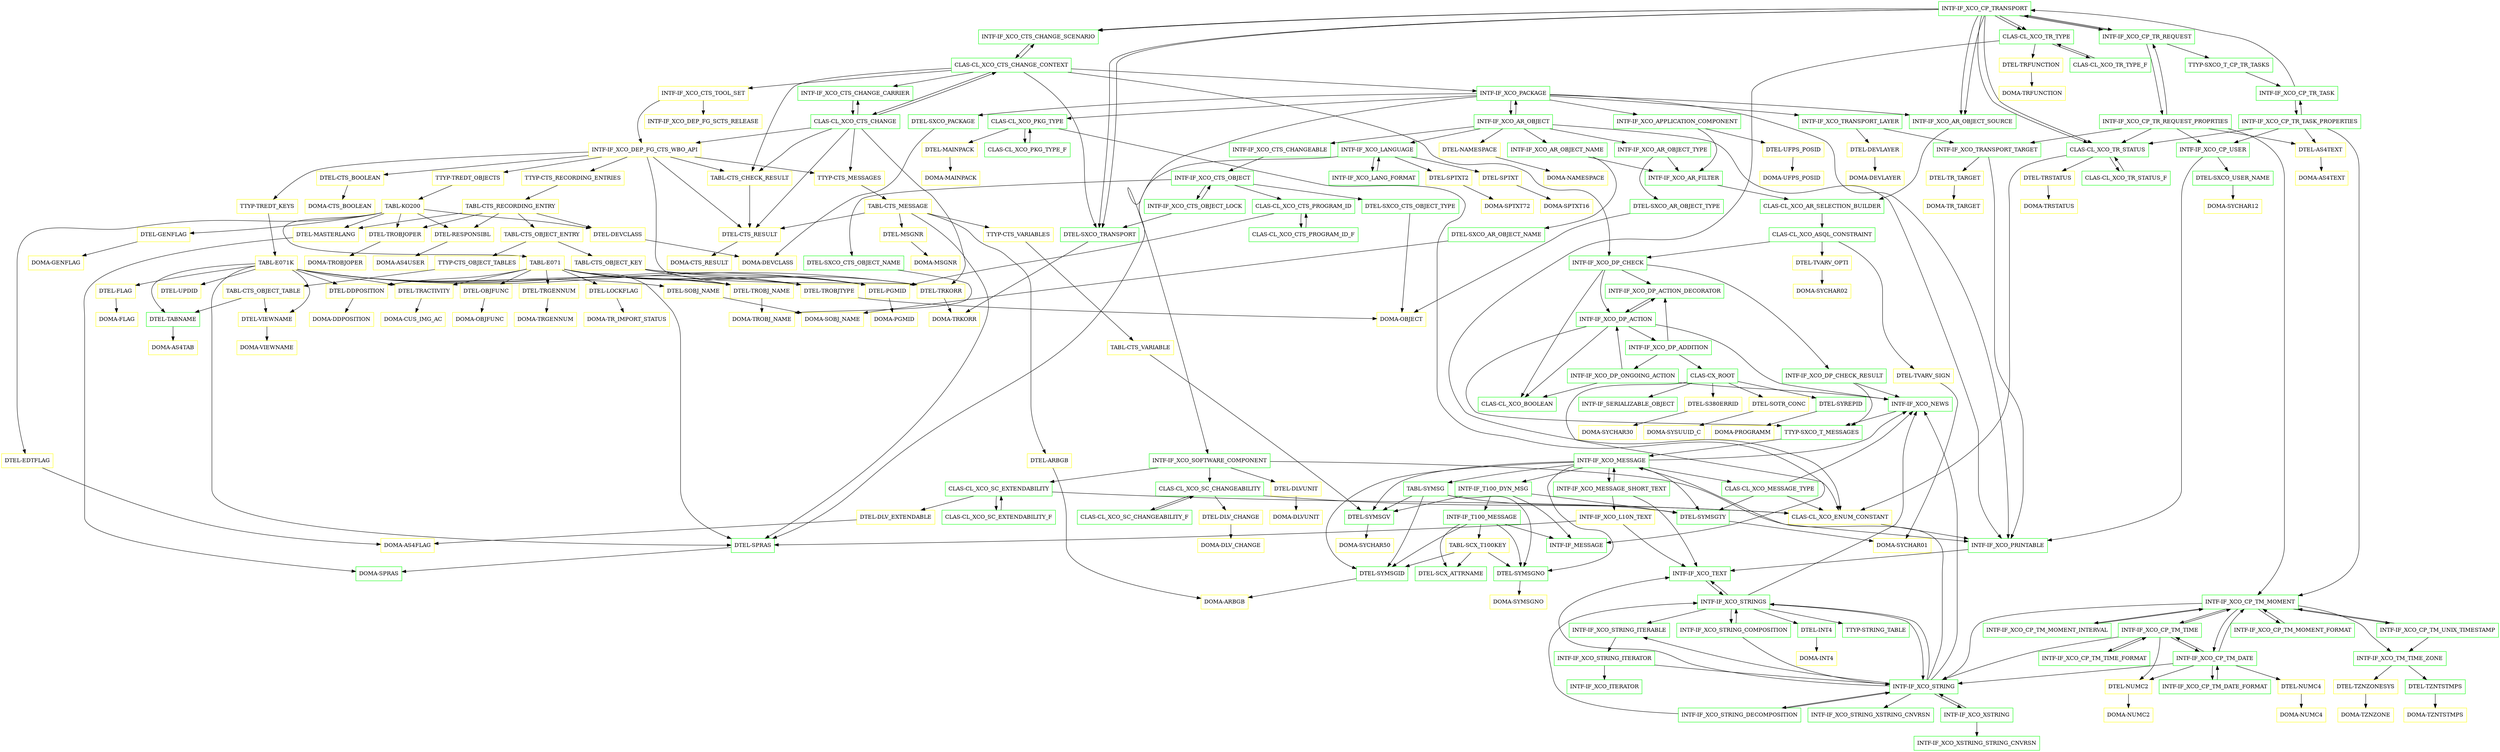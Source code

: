 digraph G {
  "INTF-IF_XCO_CP_TRANSPORT" [shape=box,color=green];
  "INTF-IF_XCO_CTS_CHANGE_SCENARIO" [shape=box,color=green,URL="./INTF_IF_XCO_CTS_CHANGE_SCENARIO.html"];
  "CLAS-CL_XCO_CTS_CHANGE_CONTEXT" [shape=box,color=green,URL="./CLAS_CL_XCO_CTS_CHANGE_CONTEXT.html"];
  "INTF-IF_XCO_CTS_CHANGE_CARRIER" [shape=box,color=green,URL="./INTF_IF_XCO_CTS_CHANGE_CARRIER.html"];
  "CLAS-CL_XCO_CTS_CHANGE" [shape=box,color=green,URL="./CLAS_CL_XCO_CTS_CHANGE.html"];
  "INTF-IF_XCO_DEP_FG_CTS_WBO_API" [shape=box,color=yellow,URL="./INTF_IF_XCO_DEP_FG_CTS_WBO_API.html"];
  "DTEL-CTS_RESULT" [shape=box,color=yellow,URL="./DTEL_CTS_RESULT.html"];
  "DOMA-CTS_RESULT" [shape=box,color=yellow,URL="./DOMA_CTS_RESULT.html"];
  "DTEL-TRKORR" [shape=box,color=yellow,URL="./DTEL_TRKORR.html"];
  "DOMA-TRKORR" [shape=box,color=yellow,URL="./DOMA_TRKORR.html"];
  "TTYP-TREDT_KEYS" [shape=box,color=yellow,URL="./TTYP_TREDT_KEYS.html"];
  "TABL-E071K" [shape=box,color=yellow,URL="./TABL_E071K.html"];
  "DTEL-TRACTIVITY" [shape=box,color=yellow,URL="./DTEL_TRACTIVITY.html"];
  "DOMA-CUS_IMG_AC" [shape=box,color=yellow,URL="./DOMA_CUS_IMG_AC.html"];
  "DTEL-SPRAS" [shape=box,color=green,URL="./DTEL_SPRAS.html"];
  "DOMA-SPRAS" [shape=box,color=green,URL="./DOMA_SPRAS.html"];
  "DTEL-FLAG" [shape=box,color=yellow,URL="./DTEL_FLAG.html"];
  "DOMA-FLAG" [shape=box,color=yellow,URL="./DOMA_FLAG.html"];
  "DTEL-TROBJ_NAME" [shape=box,color=yellow,URL="./DTEL_TROBJ_NAME.html"];
  "DOMA-TROBJ_NAME" [shape=box,color=yellow,URL="./DOMA_TROBJ_NAME.html"];
  "DTEL-UPDID" [shape=box,color=yellow,URL="./DTEL_UPDID.html"];
  "DTEL-VIEWNAME" [shape=box,color=yellow,URL="./DTEL_VIEWNAME.html"];
  "DOMA-VIEWNAME" [shape=box,color=yellow,URL="./DOMA_VIEWNAME.html"];
  "DTEL-SOBJ_NAME" [shape=box,color=yellow,URL="./DTEL_SOBJ_NAME.html"];
  "DOMA-SOBJ_NAME" [shape=box,color=yellow,URL="./DOMA_SOBJ_NAME.html"];
  "DTEL-DDPOSITION" [shape=box,color=yellow,URL="./DTEL_DDPOSITION.html"];
  "DOMA-DDPOSITION" [shape=box,color=yellow,URL="./DOMA_DDPOSITION.html"];
  "DTEL-TABNAME" [shape=box,color=green,URL="./DTEL_TABNAME.html"];
  "DOMA-AS4TAB" [shape=box,color=yellow,URL="./DOMA_AS4TAB.html"];
  "DTEL-TROBJTYPE" [shape=box,color=yellow,URL="./DTEL_TROBJTYPE.html"];
  "DOMA-OBJECT" [shape=box,color=yellow,URL="./DOMA_OBJECT.html"];
  "DTEL-PGMID" [shape=box,color=yellow,URL="./DTEL_PGMID.html"];
  "DOMA-PGMID" [shape=box,color=yellow,URL="./DOMA_PGMID.html"];
  "TTYP-TREDT_OBJECTS" [shape=box,color=yellow,URL="./TTYP_TREDT_OBJECTS.html"];
  "TABL-KO200" [shape=box,color=yellow,URL="./TABL_KO200.html"];
  "DTEL-EDTFLAG" [shape=box,color=yellow,URL="./DTEL_EDTFLAG.html"];
  "DOMA-AS4FLAG" [shape=box,color=yellow,URL="./DOMA_AS4FLAG.html"];
  "DTEL-TROBJOPER" [shape=box,color=yellow,URL="./DTEL_TROBJOPER.html"];
  "DOMA-TROBJOPER" [shape=box,color=yellow,URL="./DOMA_TROBJOPER.html"];
  "DTEL-MASTERLANG" [shape=box,color=yellow,URL="./DTEL_MASTERLANG.html"];
  "DTEL-GENFLAG" [shape=box,color=yellow,URL="./DTEL_GENFLAG.html"];
  "DOMA-GENFLAG" [shape=box,color=yellow,URL="./DOMA_GENFLAG.html"];
  "DTEL-DEVCLASS" [shape=box,color=yellow,URL="./DTEL_DEVCLASS.html"];
  "DOMA-DEVCLASS" [shape=box,color=yellow,URL="./DOMA_DEVCLASS.html"];
  "DTEL-RESPONSIBL" [shape=box,color=yellow,URL="./DTEL_RESPONSIBL.html"];
  "DOMA-AS4USER" [shape=box,color=yellow,URL="./DOMA_AS4USER.html"];
  "TABL-E071" [shape=box,color=yellow,URL="./TABL_E071.html"];
  "DTEL-TRGENNUM" [shape=box,color=yellow,URL="./DTEL_TRGENNUM.html"];
  "DOMA-TRGENNUM" [shape=box,color=yellow,URL="./DOMA_TRGENNUM.html"];
  "DTEL-LOCKFLAG" [shape=box,color=yellow,URL="./DTEL_LOCKFLAG.html"];
  "DOMA-TR_IMPORT_STATUS" [shape=box,color=yellow,URL="./DOMA_TR_IMPORT_STATUS.html"];
  "DTEL-OBJFUNC" [shape=box,color=yellow,URL="./DTEL_OBJFUNC.html"];
  "DOMA-OBJFUNC" [shape=box,color=yellow,URL="./DOMA_OBJFUNC.html"];
  "TTYP-CTS_MESSAGES" [shape=box,color=yellow,URL="./TTYP_CTS_MESSAGES.html"];
  "TABL-CTS_MESSAGE" [shape=box,color=yellow,URL="./TABL_CTS_MESSAGE.html"];
  "TTYP-CTS_VARIABLES" [shape=box,color=yellow,URL="./TTYP_CTS_VARIABLES.html"];
  "TABL-CTS_VARIABLE" [shape=box,color=yellow,URL="./TABL_CTS_VARIABLE.html"];
  "DTEL-SYMSGV" [shape=box,color=green,URL="./DTEL_SYMSGV.html"];
  "DOMA-SYCHAR50" [shape=box,color=yellow,URL="./DOMA_SYCHAR50.html"];
  "DTEL-MSGNR" [shape=box,color=yellow,URL="./DTEL_MSGNR.html"];
  "DOMA-MSGNR" [shape=box,color=yellow,URL="./DOMA_MSGNR.html"];
  "DTEL-ARBGB" [shape=box,color=yellow,URL="./DTEL_ARBGB.html"];
  "DOMA-ARBGB" [shape=box,color=yellow,URL="./DOMA_ARBGB.html"];
  "TABL-CTS_CHECK_RESULT" [shape=box,color=yellow,URL="./TABL_CTS_CHECK_RESULT.html"];
  "DTEL-CTS_BOOLEAN" [shape=box,color=yellow,URL="./DTEL_CTS_BOOLEAN.html"];
  "DOMA-CTS_BOOLEAN" [shape=box,color=yellow,URL="./DOMA_CTS_BOOLEAN.html"];
  "TTYP-CTS_RECORDING_ENTRIES" [shape=box,color=yellow,URL="./TTYP_CTS_RECORDING_ENTRIES.html"];
  "TABL-CTS_RECORDING_ENTRY" [shape=box,color=yellow,URL="./TABL_CTS_RECORDING_ENTRY.html"];
  "TABL-CTS_OBJECT_ENTRY" [shape=box,color=yellow,URL="./TABL_CTS_OBJECT_ENTRY.html"];
  "TTYP-CTS_OBJECT_TABLES" [shape=box,color=yellow,URL="./TTYP_CTS_OBJECT_TABLES.html"];
  "TABL-CTS_OBJECT_TABLE" [shape=box,color=yellow,URL="./TABL_CTS_OBJECT_TABLE.html"];
  "TABL-CTS_OBJECT_KEY" [shape=box,color=yellow,URL="./TABL_CTS_OBJECT_KEY.html"];
  "INTF-IF_XCO_DP_CHECK" [shape=box,color=green,URL="./INTF_IF_XCO_DP_CHECK.html"];
  "INTF-IF_XCO_DP_ACTION_DECORATOR" [shape=box,color=green,URL="./INTF_IF_XCO_DP_ACTION_DECORATOR.html"];
  "INTF-IF_XCO_DP_ACTION" [shape=box,color=green,URL="./INTF_IF_XCO_DP_ACTION.html"];
  "INTF-IF_XCO_NEWS" [shape=box,color=green,URL="./INTF_IF_XCO_NEWS.html"];
  "TTYP-SXCO_T_MESSAGES" [shape=box,color=green,URL="./TTYP_SXCO_T_MESSAGES.html"];
  "INTF-IF_XCO_MESSAGE" [shape=box,color=green,URL="./INTF_IF_XCO_MESSAGE.html"];
  "INTF-IF_T100_DYN_MSG" [shape=box,color=green,URL="./INTF_IF_T100_DYN_MSG.html"];
  "INTF-IF_T100_MESSAGE" [shape=box,color=green,URL="./INTF_IF_T100_MESSAGE.html"];
  "INTF-IF_MESSAGE" [shape=box,color=green,URL="./INTF_IF_MESSAGE.html"];
  "TABL-SCX_T100KEY" [shape=box,color=yellow,URL="./TABL_SCX_T100KEY.html"];
  "DTEL-SCX_ATTRNAME" [shape=box,color=green,URL="./DTEL_SCX_ATTRNAME.html"];
  "DTEL-SYMSGNO" [shape=box,color=green,URL="./DTEL_SYMSGNO.html"];
  "DOMA-SYMSGNO" [shape=box,color=yellow,URL="./DOMA_SYMSGNO.html"];
  "DTEL-SYMSGID" [shape=box,color=green,URL="./DTEL_SYMSGID.html"];
  "DTEL-SYMSGTY" [shape=box,color=green,URL="./DTEL_SYMSGTY.html"];
  "DOMA-SYCHAR01" [shape=box,color=yellow,URL="./DOMA_SYCHAR01.html"];
  "INTF-IF_XCO_MESSAGE_SHORT_TEXT" [shape=box,color=green,URL="./INTF_IF_XCO_MESSAGE_SHORT_TEXT.html"];
  "INTF-IF_XCO_L10N_TEXT" [shape=box,color=yellow,URL="./INTF_IF_XCO_L10N_TEXT.html"];
  "INTF-IF_XCO_TEXT" [shape=box,color=green,URL="./INTF_IF_XCO_TEXT.html"];
  "INTF-IF_XCO_STRINGS" [shape=box,color=green,URL="./INTF_IF_XCO_STRINGS.html"];
  "INTF-IF_XCO_STRING_ITERABLE" [shape=box,color=green,URL="./INTF_IF_XCO_STRING_ITERABLE.html"];
  "INTF-IF_XCO_STRING_ITERATOR" [shape=box,color=green,URL="./INTF_IF_XCO_STRING_ITERATOR.html"];
  "INTF-IF_XCO_ITERATOR" [shape=box,color=green,URL="./INTF_IF_XCO_ITERATOR.html"];
  "INTF-IF_XCO_STRING" [shape=box,color=green,URL="./INTF_IF_XCO_STRING.html"];
  "INTF-IF_XCO_XSTRING" [shape=box,color=green,URL="./INTF_IF_XCO_XSTRING.html"];
  "INTF-IF_XCO_XSTRING_STRING_CNVRSN" [shape=box,color=green,URL="./INTF_IF_XCO_XSTRING_STRING_CNVRSN.html"];
  "INTF-IF_XCO_STRING_XSTRING_CNVRSN" [shape=box,color=green,URL="./INTF_IF_XCO_STRING_XSTRING_CNVRSN.html"];
  "INTF-IF_XCO_STRING_DECOMPOSITION" [shape=box,color=green,URL="./INTF_IF_XCO_STRING_DECOMPOSITION.html"];
  "INTF-IF_XCO_STRING_COMPOSITION" [shape=box,color=green,URL="./INTF_IF_XCO_STRING_COMPOSITION.html"];
  "TTYP-STRING_TABLE" [shape=box,color=green,URL="./TTYP_STRING_TABLE.html"];
  "DTEL-INT4" [shape=box,color=green,URL="./DTEL_INT4.html"];
  "DOMA-INT4" [shape=box,color=yellow,URL="./DOMA_INT4.html"];
  "CLAS-CL_XCO_MESSAGE_TYPE" [shape=box,color=green,URL="./CLAS_CL_XCO_MESSAGE_TYPE.html"];
  "CLAS-CL_XCO_ENUM_CONSTANT" [shape=box,color=yellow,URL="./CLAS_CL_XCO_ENUM_CONSTANT.html"];
  "INTF-IF_XCO_PRINTABLE" [shape=box,color=green,URL="./INTF_IF_XCO_PRINTABLE.html"];
  "TABL-SYMSG" [shape=box,color=green,URL="./TABL_SYMSG.html"];
  "INTF-IF_XCO_DP_ADDITION" [shape=box,color=green,URL="./INTF_IF_XCO_DP_ADDITION.html"];
  "CLAS-CX_ROOT" [shape=box,color=green,URL="./CLAS_CX_ROOT.html"];
  "INTF-IF_SERIALIZABLE_OBJECT" [shape=box,color=green,URL="./INTF_IF_SERIALIZABLE_OBJECT.html"];
  "DTEL-SYREPID" [shape=box,color=green,URL="./DTEL_SYREPID.html"];
  "DOMA-PROGRAMM" [shape=box,color=yellow,URL="./DOMA_PROGRAMM.html"];
  "DTEL-S380ERRID" [shape=box,color=yellow,URL="./DTEL_S380ERRID.html"];
  "DOMA-SYCHAR30" [shape=box,color=yellow,URL="./DOMA_SYCHAR30.html"];
  "DTEL-SOTR_CONC" [shape=box,color=yellow,URL="./DTEL_SOTR_CONC.html"];
  "DOMA-SYSUUID_C" [shape=box,color=yellow,URL="./DOMA_SYSUUID_C.html"];
  "INTF-IF_XCO_DP_ONGOING_ACTION" [shape=box,color=green,URL="./INTF_IF_XCO_DP_ONGOING_ACTION.html"];
  "CLAS-CL_XCO_BOOLEAN" [shape=box,color=green,URL="./CLAS_CL_XCO_BOOLEAN.html"];
  "INTF-IF_XCO_DP_CHECK_RESULT" [shape=box,color=green,URL="./INTF_IF_XCO_DP_CHECK_RESULT.html"];
  "INTF-IF_XCO_PACKAGE" [shape=box,color=green,URL="./INTF_IF_XCO_PACKAGE.html"];
  "INTF-IF_XCO_AR_OBJECT_SOURCE" [shape=box,color=green,URL="./INTF_IF_XCO_AR_OBJECT_SOURCE.html"];
  "CLAS-CL_XCO_AR_SELECTION_BUILDER" [shape=box,color=green,URL="./CLAS_CL_XCO_AR_SELECTION_BUILDER.html"];
  "CLAS-CL_XCO_ASQL_CONSTRAINT" [shape=box,color=green,URL="./CLAS_CL_XCO_ASQL_CONSTRAINT.html"];
  "DTEL-TVARV_OPTI" [shape=box,color=yellow,URL="./DTEL_TVARV_OPTI.html"];
  "DOMA-SYCHAR02" [shape=box,color=yellow,URL="./DOMA_SYCHAR02.html"];
  "DTEL-TVARV_SIGN" [shape=box,color=yellow,URL="./DTEL_TVARV_SIGN.html"];
  "INTF-IF_XCO_AR_OBJECT" [shape=box,color=green,URL="./INTF_IF_XCO_AR_OBJECT.html"];
  "INTF-IF_XCO_CTS_CHANGEABLE" [shape=box,color=green,URL="./INTF_IF_XCO_CTS_CHANGEABLE.html"];
  "INTF-IF_XCO_CTS_OBJECT" [shape=box,color=green,URL="./INTF_IF_XCO_CTS_OBJECT.html"];
  "INTF-IF_XCO_CTS_OBJECT_LOCK" [shape=box,color=green,URL="./INTF_IF_XCO_CTS_OBJECT_LOCK.html"];
  "DTEL-SXCO_TRANSPORT" [shape=box,color=green,URL="./DTEL_SXCO_TRANSPORT.html"];
  "CLAS-CL_XCO_CTS_PROGRAM_ID" [shape=box,color=green,URL="./CLAS_CL_XCO_CTS_PROGRAM_ID.html"];
  "CLAS-CL_XCO_CTS_PROGRAM_ID_F" [shape=box,color=green,URL="./CLAS_CL_XCO_CTS_PROGRAM_ID_F.html"];
  "DTEL-SXCO_CTS_OBJECT_NAME" [shape=box,color=green,URL="./DTEL_SXCO_CTS_OBJECT_NAME.html"];
  "DTEL-SXCO_CTS_OBJECT_TYPE" [shape=box,color=green,URL="./DTEL_SXCO_CTS_OBJECT_TYPE.html"];
  "INTF-IF_XCO_LANGUAGE" [shape=box,color=green,URL="./INTF_IF_XCO_LANGUAGE.html"];
  "INTF-IF_XCO_LANG_FORMAT" [shape=box,color=green,URL="./INTF_IF_XCO_LANG_FORMAT.html"];
  "DTEL-SPTXT2" [shape=box,color=yellow,URL="./DTEL_SPTXT2.html"];
  "DOMA-SPTXT72" [shape=box,color=yellow,URL="./DOMA_SPTXT72.html"];
  "DTEL-SPTXT" [shape=box,color=yellow,URL="./DTEL_SPTXT.html"];
  "DOMA-SPTXT16" [shape=box,color=yellow,URL="./DOMA_SPTXT16.html"];
  "INTF-IF_XCO_AR_OBJECT_NAME" [shape=box,color=green,URL="./INTF_IF_XCO_AR_OBJECT_NAME.html"];
  "INTF-IF_XCO_AR_FILTER" [shape=box,color=green,URL="./INTF_IF_XCO_AR_FILTER.html"];
  "DTEL-SXCO_AR_OBJECT_NAME" [shape=box,color=green,URL="./DTEL_SXCO_AR_OBJECT_NAME.html"];
  "INTF-IF_XCO_AR_OBJECT_TYPE" [shape=box,color=green,URL="./INTF_IF_XCO_AR_OBJECT_TYPE.html"];
  "DTEL-SXCO_AR_OBJECT_TYPE" [shape=box,color=green,URL="./DTEL_SXCO_AR_OBJECT_TYPE.html"];
  "DTEL-NAMESPACE" [shape=box,color=yellow,URL="./DTEL_NAMESPACE.html"];
  "DOMA-NAMESPACE" [shape=box,color=yellow,URL="./DOMA_NAMESPACE.html"];
  "INTF-IF_XCO_SOFTWARE_COMPONENT" [shape=box,color=green,URL="./INTF_IF_XCO_SOFTWARE_COMPONENT.html"];
  "CLAS-CL_XCO_SC_EXTENDABILITY" [shape=box,color=green,URL="./CLAS_CL_XCO_SC_EXTENDABILITY.html"];
  "CLAS-CL_XCO_SC_EXTENDABILITY_F" [shape=box,color=green,URL="./CLAS_CL_XCO_SC_EXTENDABILITY_F.html"];
  "DTEL-DLV_EXTENDABLE" [shape=box,color=yellow,URL="./DTEL_DLV_EXTENDABLE.html"];
  "CLAS-CL_XCO_SC_CHANGEABILITY" [shape=box,color=green,URL="./CLAS_CL_XCO_SC_CHANGEABILITY.html"];
  "CLAS-CL_XCO_SC_CHANGEABILITY_F" [shape=box,color=green,URL="./CLAS_CL_XCO_SC_CHANGEABILITY_F.html"];
  "DTEL-DLV_CHANGE" [shape=box,color=yellow,URL="./DTEL_DLV_CHANGE.html"];
  "DOMA-DLV_CHANGE" [shape=box,color=yellow,URL="./DOMA_DLV_CHANGE.html"];
  "DTEL-DLVUNIT" [shape=box,color=yellow,URL="./DTEL_DLVUNIT.html"];
  "DOMA-DLVUNIT" [shape=box,color=yellow,URL="./DOMA_DLVUNIT.html"];
  "INTF-IF_XCO_TRANSPORT_LAYER" [shape=box,color=green,URL="./INTF_IF_XCO_TRANSPORT_LAYER.html"];
  "INTF-IF_XCO_TRANSPORT_TARGET" [shape=box,color=green,URL="./INTF_IF_XCO_TRANSPORT_TARGET.html"];
  "DTEL-TR_TARGET" [shape=box,color=yellow,URL="./DTEL_TR_TARGET.html"];
  "DOMA-TR_TARGET" [shape=box,color=yellow,URL="./DOMA_TR_TARGET.html"];
  "DTEL-DEVLAYER" [shape=box,color=yellow,URL="./DTEL_DEVLAYER.html"];
  "DOMA-DEVLAYER" [shape=box,color=yellow,URL="./DOMA_DEVLAYER.html"];
  "CLAS-CL_XCO_PKG_TYPE" [shape=box,color=green,URL="./CLAS_CL_XCO_PKG_TYPE.html"];
  "CLAS-CL_XCO_PKG_TYPE_F" [shape=box,color=green,URL="./CLAS_CL_XCO_PKG_TYPE_F.html"];
  "DTEL-MAINPACK" [shape=box,color=yellow,URL="./DTEL_MAINPACK.html"];
  "DOMA-MAINPACK" [shape=box,color=yellow,URL="./DOMA_MAINPACK.html"];
  "INTF-IF_XCO_APPLICATION_COMPONENT" [shape=box,color=green,URL="./INTF_IF_XCO_APPLICATION_COMPONENT.html"];
  "DTEL-UFPS_POSID" [shape=box,color=yellow,URL="./DTEL_UFPS_POSID.html"];
  "DOMA-UFPS_POSID" [shape=box,color=yellow,URL="./DOMA_UFPS_POSID.html"];
  "DTEL-SXCO_PACKAGE" [shape=box,color=green,URL="./DTEL_SXCO_PACKAGE.html"];
  "INTF-IF_XCO_CTS_TOOL_SET" [shape=box,color=yellow,URL="./INTF_IF_XCO_CTS_TOOL_SET.html"];
  "INTF-IF_XCO_DEP_FG_SCTS_RELEASE" [shape=box,color=yellow,URL="./INTF_IF_XCO_DEP_FG_SCTS_RELEASE.html"];
  "INTF-IF_XCO_CP_TR_REQUEST" [shape=box,color=green,URL="./INTF_IF_XCO_CP_TR_REQUEST.html"];
  "INTF-IF_XCO_CP_TR_REQUEST_PROPRTIES" [shape=box,color=green,URL="./INTF_IF_XCO_CP_TR_REQUEST_PROPRTIES.html"];
  "INTF-IF_XCO_CP_TM_MOMENT" [shape=box,color=green,URL="./INTF_IF_XCO_CP_TM_MOMENT.html"];
  "INTF-IF_XCO_CP_TM_MOMENT_INTERVAL" [shape=box,color=green,URL="./INTF_IF_XCO_CP_TM_MOMENT_INTERVAL.html"];
  "INTF-IF_XCO_CP_TM_UNIX_TIMESTAMP" [shape=box,color=green,URL="./INTF_IF_XCO_CP_TM_UNIX_TIMESTAMP.html"];
  "INTF-IF_XCO_TM_TIME_ZONE" [shape=box,color=green,URL="./INTF_IF_XCO_TM_TIME_ZONE.html"];
  "DTEL-TZNTSTMPS" [shape=box,color=green,URL="./DTEL_TZNTSTMPS.html"];
  "DOMA-TZNTSTMPS" [shape=box,color=yellow,URL="./DOMA_TZNTSTMPS.html"];
  "DTEL-TZNZONESYS" [shape=box,color=yellow,URL="./DTEL_TZNZONESYS.html"];
  "DOMA-TZNZONE" [shape=box,color=yellow,URL="./DOMA_TZNZONE.html"];
  "INTF-IF_XCO_CP_TM_MOMENT_FORMAT" [shape=box,color=green,URL="./INTF_IF_XCO_CP_TM_MOMENT_FORMAT.html"];
  "INTF-IF_XCO_CP_TM_TIME" [shape=box,color=green,URL="./INTF_IF_XCO_CP_TM_TIME.html"];
  "INTF-IF_XCO_CP_TM_DATE" [shape=box,color=green,URL="./INTF_IF_XCO_CP_TM_DATE.html"];
  "INTF-IF_XCO_CP_TM_DATE_FORMAT" [shape=box,color=green,URL="./INTF_IF_XCO_CP_TM_DATE_FORMAT.html"];
  "DTEL-NUMC2" [shape=box,color=yellow,URL="./DTEL_NUMC2.html"];
  "DOMA-NUMC2" [shape=box,color=yellow,URL="./DOMA_NUMC2.html"];
  "DTEL-NUMC4" [shape=box,color=yellow,URL="./DTEL_NUMC4.html"];
  "DOMA-NUMC4" [shape=box,color=yellow,URL="./DOMA_NUMC4.html"];
  "INTF-IF_XCO_CP_TM_TIME_FORMAT" [shape=box,color=green,URL="./INTF_IF_XCO_CP_TM_TIME_FORMAT.html"];
  "CLAS-CL_XCO_TR_STATUS" [shape=box,color=green,URL="./CLAS_CL_XCO_TR_STATUS.html"];
  "CLAS-CL_XCO_TR_STATUS_F" [shape=box,color=green,URL="./CLAS_CL_XCO_TR_STATUS_F.html"];
  "DTEL-TRSTATUS" [shape=box,color=yellow,URL="./DTEL_TRSTATUS.html"];
  "DOMA-TRSTATUS" [shape=box,color=yellow,URL="./DOMA_TRSTATUS.html"];
  "INTF-IF_XCO_CP_USER" [shape=box,color=green,URL="./INTF_IF_XCO_CP_USER.html"];
  "DTEL-SXCO_USER_NAME" [shape=box,color=green,URL="./DTEL_SXCO_USER_NAME.html"];
  "DOMA-SYCHAR12" [shape=box,color=yellow,URL="./DOMA_SYCHAR12.html"];
  "DTEL-AS4TEXT" [shape=box,color=yellow,URL="./DTEL_AS4TEXT.html"];
  "DOMA-AS4TEXT" [shape=box,color=yellow,URL="./DOMA_AS4TEXT.html"];
  "INTF-IF_XCO_CP_TRANSPORT" [shape=box,color=green,URL="./INTF_IF_XCO_CP_TRANSPORT.html"];
  "CLAS-CL_XCO_TR_TYPE" [shape=box,color=green,URL="./CLAS_CL_XCO_TR_TYPE.html"];
  "CLAS-CL_XCO_TR_TYPE_F" [shape=box,color=green,URL="./CLAS_CL_XCO_TR_TYPE_F.html"];
  "DTEL-TRFUNCTION" [shape=box,color=yellow,URL="./DTEL_TRFUNCTION.html"];
  "DOMA-TRFUNCTION" [shape=box,color=yellow,URL="./DOMA_TRFUNCTION.html"];
  "TTYP-SXCO_T_CP_TR_TASKS" [shape=box,color=green,URL="./TTYP_SXCO_T_CP_TR_TASKS.html"];
  "INTF-IF_XCO_CP_TR_TASK" [shape=box,color=green,URL="./INTF_IF_XCO_CP_TR_TASK.html"];
  "INTF-IF_XCO_CP_TR_TASK_PROPERTIES" [shape=box,color=green,URL="./INTF_IF_XCO_CP_TR_TASK_PROPERTIES.html"];
  "INTF-IF_XCO_CP_TRANSPORT" -> "DTEL-SXCO_TRANSPORT";
  "INTF-IF_XCO_CP_TRANSPORT" -> "CLAS-CL_XCO_TR_STATUS";
  "INTF-IF_XCO_CP_TRANSPORT" -> "CLAS-CL_XCO_TR_TYPE";
  "INTF-IF_XCO_CP_TRANSPORT" -> "INTF-IF_XCO_CP_TR_REQUEST";
  "INTF-IF_XCO_CP_TRANSPORT" -> "INTF-IF_XCO_AR_OBJECT_SOURCE";
  "INTF-IF_XCO_CP_TRANSPORT" -> "INTF-IF_XCO_CTS_CHANGE_SCENARIO";
  "INTF-IF_XCO_CTS_CHANGE_SCENARIO" -> "CLAS-CL_XCO_CTS_CHANGE_CONTEXT";
  "CLAS-CL_XCO_CTS_CHANGE_CONTEXT" -> "TABL-CTS_CHECK_RESULT";
  "CLAS-CL_XCO_CTS_CHANGE_CONTEXT" -> "DTEL-SXCO_TRANSPORT";
  "CLAS-CL_XCO_CTS_CHANGE_CONTEXT" -> "INTF-IF_XCO_CTS_CHANGE_SCENARIO";
  "CLAS-CL_XCO_CTS_CHANGE_CONTEXT" -> "INTF-IF_XCO_CTS_TOOL_SET";
  "CLAS-CL_XCO_CTS_CHANGE_CONTEXT" -> "CLAS-CL_XCO_CTS_CHANGE";
  "CLAS-CL_XCO_CTS_CHANGE_CONTEXT" -> "INTF-IF_XCO_PACKAGE";
  "CLAS-CL_XCO_CTS_CHANGE_CONTEXT" -> "INTF-IF_XCO_DP_CHECK";
  "CLAS-CL_XCO_CTS_CHANGE_CONTEXT" -> "INTF-IF_XCO_CTS_CHANGE_CARRIER";
  "INTF-IF_XCO_CTS_CHANGE_CARRIER" -> "CLAS-CL_XCO_CTS_CHANGE";
  "CLAS-CL_XCO_CTS_CHANGE" -> "TABL-CTS_CHECK_RESULT";
  "CLAS-CL_XCO_CTS_CHANGE" -> "TTYP-CTS_MESSAGES";
  "CLAS-CL_XCO_CTS_CHANGE" -> "DTEL-TRKORR";
  "CLAS-CL_XCO_CTS_CHANGE" -> "DTEL-CTS_RESULT";
  "CLAS-CL_XCO_CTS_CHANGE" -> "CLAS-CL_XCO_CTS_CHANGE_CONTEXT";
  "CLAS-CL_XCO_CTS_CHANGE" -> "INTF-IF_XCO_CTS_CHANGE_CARRIER";
  "CLAS-CL_XCO_CTS_CHANGE" -> "INTF-IF_XCO_DEP_FG_CTS_WBO_API";
  "INTF-IF_XCO_DEP_FG_CTS_WBO_API" -> "TTYP-CTS_RECORDING_ENTRIES";
  "INTF-IF_XCO_DEP_FG_CTS_WBO_API" -> "DTEL-CTS_BOOLEAN";
  "INTF-IF_XCO_DEP_FG_CTS_WBO_API" -> "TABL-CTS_CHECK_RESULT";
  "INTF-IF_XCO_DEP_FG_CTS_WBO_API" -> "TTYP-CTS_MESSAGES";
  "INTF-IF_XCO_DEP_FG_CTS_WBO_API" -> "TTYP-TREDT_OBJECTS";
  "INTF-IF_XCO_DEP_FG_CTS_WBO_API" -> "TTYP-TREDT_KEYS";
  "INTF-IF_XCO_DEP_FG_CTS_WBO_API" -> "DTEL-TRKORR";
  "INTF-IF_XCO_DEP_FG_CTS_WBO_API" -> "DTEL-CTS_RESULT";
  "DTEL-CTS_RESULT" -> "DOMA-CTS_RESULT";
  "DTEL-TRKORR" -> "DOMA-TRKORR";
  "TTYP-TREDT_KEYS" -> "TABL-E071K";
  "TABL-E071K" -> "DTEL-TRKORR";
  "TABL-E071K" -> "DTEL-PGMID";
  "TABL-E071K" -> "DTEL-TROBJTYPE";
  "TABL-E071K" -> "DTEL-TABNAME";
  "TABL-E071K" -> "DTEL-DDPOSITION";
  "TABL-E071K" -> "DTEL-SOBJ_NAME";
  "TABL-E071K" -> "DTEL-VIEWNAME";
  "TABL-E071K" -> "DTEL-UPDID";
  "TABL-E071K" -> "DTEL-TROBJ_NAME";
  "TABL-E071K" -> "DTEL-FLAG";
  "TABL-E071K" -> "DTEL-SPRAS";
  "TABL-E071K" -> "DTEL-TRACTIVITY";
  "DTEL-TRACTIVITY" -> "DOMA-CUS_IMG_AC";
  "DTEL-SPRAS" -> "DOMA-SPRAS";
  "DTEL-FLAG" -> "DOMA-FLAG";
  "DTEL-TROBJ_NAME" -> "DOMA-TROBJ_NAME";
  "DTEL-VIEWNAME" -> "DOMA-VIEWNAME";
  "DTEL-SOBJ_NAME" -> "DOMA-SOBJ_NAME";
  "DTEL-DDPOSITION" -> "DOMA-DDPOSITION";
  "DTEL-TABNAME" -> "DOMA-AS4TAB";
  "DTEL-TROBJTYPE" -> "DOMA-OBJECT";
  "DTEL-PGMID" -> "DOMA-PGMID";
  "TTYP-TREDT_OBJECTS" -> "TABL-KO200";
  "TABL-KO200" -> "TABL-E071";
  "TABL-KO200" -> "DTEL-RESPONSIBL";
  "TABL-KO200" -> "DTEL-DEVCLASS";
  "TABL-KO200" -> "DTEL-GENFLAG";
  "TABL-KO200" -> "DTEL-MASTERLANG";
  "TABL-KO200" -> "DTEL-TROBJOPER";
  "TABL-KO200" -> "DTEL-EDTFLAG";
  "DTEL-EDTFLAG" -> "DOMA-AS4FLAG";
  "DTEL-TROBJOPER" -> "DOMA-TROBJOPER";
  "DTEL-MASTERLANG" -> "DOMA-SPRAS";
  "DTEL-GENFLAG" -> "DOMA-GENFLAG";
  "DTEL-DEVCLASS" -> "DOMA-DEVCLASS";
  "DTEL-RESPONSIBL" -> "DOMA-AS4USER";
  "TABL-E071" -> "DTEL-TRKORR";
  "TABL-E071" -> "DTEL-DDPOSITION";
  "TABL-E071" -> "DTEL-PGMID";
  "TABL-E071" -> "DTEL-TROBJTYPE";
  "TABL-E071" -> "DTEL-TROBJ_NAME";
  "TABL-E071" -> "DTEL-OBJFUNC";
  "TABL-E071" -> "DTEL-LOCKFLAG";
  "TABL-E071" -> "DTEL-TRGENNUM";
  "TABL-E071" -> "DTEL-SPRAS";
  "TABL-E071" -> "DTEL-TRACTIVITY";
  "DTEL-TRGENNUM" -> "DOMA-TRGENNUM";
  "DTEL-LOCKFLAG" -> "DOMA-TR_IMPORT_STATUS";
  "DTEL-OBJFUNC" -> "DOMA-OBJFUNC";
  "TTYP-CTS_MESSAGES" -> "TABL-CTS_MESSAGE";
  "TABL-CTS_MESSAGE" -> "DTEL-CTS_RESULT";
  "TABL-CTS_MESSAGE" -> "DTEL-SPRAS";
  "TABL-CTS_MESSAGE" -> "DTEL-ARBGB";
  "TABL-CTS_MESSAGE" -> "DTEL-MSGNR";
  "TABL-CTS_MESSAGE" -> "TTYP-CTS_VARIABLES";
  "TTYP-CTS_VARIABLES" -> "TABL-CTS_VARIABLE";
  "TABL-CTS_VARIABLE" -> "DTEL-SYMSGV";
  "DTEL-SYMSGV" -> "DOMA-SYCHAR50";
  "DTEL-MSGNR" -> "DOMA-MSGNR";
  "DTEL-ARBGB" -> "DOMA-ARBGB";
  "TABL-CTS_CHECK_RESULT" -> "DTEL-CTS_RESULT";
  "DTEL-CTS_BOOLEAN" -> "DOMA-CTS_BOOLEAN";
  "TTYP-CTS_RECORDING_ENTRIES" -> "TABL-CTS_RECORDING_ENTRY";
  "TABL-CTS_RECORDING_ENTRY" -> "TABL-CTS_OBJECT_ENTRY";
  "TABL-CTS_RECORDING_ENTRY" -> "DTEL-TROBJOPER";
  "TABL-CTS_RECORDING_ENTRY" -> "DTEL-RESPONSIBL";
  "TABL-CTS_RECORDING_ENTRY" -> "DTEL-DEVCLASS";
  "TABL-CTS_RECORDING_ENTRY" -> "DTEL-MASTERLANG";
  "TABL-CTS_OBJECT_ENTRY" -> "TABL-CTS_OBJECT_KEY";
  "TABL-CTS_OBJECT_ENTRY" -> "TTYP-CTS_OBJECT_TABLES";
  "TTYP-CTS_OBJECT_TABLES" -> "TABL-CTS_OBJECT_TABLE";
  "TABL-CTS_OBJECT_TABLE" -> "DTEL-TABNAME";
  "TABL-CTS_OBJECT_TABLE" -> "DTEL-VIEWNAME";
  "TABL-CTS_OBJECT_KEY" -> "DTEL-PGMID";
  "TABL-CTS_OBJECT_KEY" -> "DTEL-TROBJTYPE";
  "TABL-CTS_OBJECT_KEY" -> "DTEL-TROBJ_NAME";
  "INTF-IF_XCO_DP_CHECK" -> "CLAS-CL_XCO_BOOLEAN";
  "INTF-IF_XCO_DP_CHECK" -> "INTF-IF_XCO_DP_ACTION";
  "INTF-IF_XCO_DP_CHECK" -> "INTF-IF_XCO_DP_CHECK_RESULT";
  "INTF-IF_XCO_DP_CHECK" -> "INTF-IF_XCO_DP_ACTION_DECORATOR";
  "INTF-IF_XCO_DP_ACTION_DECORATOR" -> "INTF-IF_XCO_DP_ACTION";
  "INTF-IF_XCO_DP_ACTION" -> "TTYP-SXCO_T_MESSAGES";
  "INTF-IF_XCO_DP_ACTION" -> "CLAS-CL_XCO_BOOLEAN";
  "INTF-IF_XCO_DP_ACTION" -> "INTF-IF_XCO_DP_ACTION_DECORATOR";
  "INTF-IF_XCO_DP_ACTION" -> "INTF-IF_XCO_DP_ADDITION";
  "INTF-IF_XCO_DP_ACTION" -> "INTF-IF_XCO_NEWS";
  "INTF-IF_XCO_NEWS" -> "TTYP-SXCO_T_MESSAGES";
  "TTYP-SXCO_T_MESSAGES" -> "INTF-IF_XCO_MESSAGE";
  "INTF-IF_XCO_MESSAGE" -> "TABL-SYMSG";
  "INTF-IF_XCO_MESSAGE" -> "DTEL-SYMSGTY";
  "INTF-IF_XCO_MESSAGE" -> "DTEL-SYMSGID";
  "INTF-IF_XCO_MESSAGE" -> "DTEL-SYMSGNO";
  "INTF-IF_XCO_MESSAGE" -> "DTEL-SYMSGV";
  "INTF-IF_XCO_MESSAGE" -> "CLAS-CL_XCO_MESSAGE_TYPE";
  "INTF-IF_XCO_MESSAGE" -> "INTF-IF_XCO_MESSAGE_SHORT_TEXT";
  "INTF-IF_XCO_MESSAGE" -> "INTF-IF_T100_DYN_MSG";
  "INTF-IF_XCO_MESSAGE" -> "INTF-IF_XCO_NEWS";
  "INTF-IF_T100_DYN_MSG" -> "DTEL-SYMSGV";
  "INTF-IF_T100_DYN_MSG" -> "DTEL-SYMSGTY";
  "INTF-IF_T100_DYN_MSG" -> "INTF-IF_MESSAGE";
  "INTF-IF_T100_DYN_MSG" -> "INTF-IF_T100_MESSAGE";
  "INTF-IF_T100_MESSAGE" -> "DTEL-SYMSGID";
  "INTF-IF_T100_MESSAGE" -> "DTEL-SYMSGNO";
  "INTF-IF_T100_MESSAGE" -> "DTEL-SCX_ATTRNAME";
  "INTF-IF_T100_MESSAGE" -> "TABL-SCX_T100KEY";
  "INTF-IF_T100_MESSAGE" -> "INTF-IF_MESSAGE";
  "TABL-SCX_T100KEY" -> "DTEL-SYMSGID";
  "TABL-SCX_T100KEY" -> "DTEL-SYMSGNO";
  "TABL-SCX_T100KEY" -> "DTEL-SCX_ATTRNAME";
  "DTEL-SYMSGNO" -> "DOMA-SYMSGNO";
  "DTEL-SYMSGID" -> "DOMA-ARBGB";
  "DTEL-SYMSGTY" -> "DOMA-SYCHAR01";
  "INTF-IF_XCO_MESSAGE_SHORT_TEXT" -> "INTF-IF_XCO_MESSAGE";
  "INTF-IF_XCO_MESSAGE_SHORT_TEXT" -> "INTF-IF_XCO_TEXT";
  "INTF-IF_XCO_MESSAGE_SHORT_TEXT" -> "INTF-IF_XCO_L10N_TEXT";
  "INTF-IF_XCO_L10N_TEXT" -> "DTEL-SPRAS";
  "INTF-IF_XCO_L10N_TEXT" -> "INTF-IF_XCO_TEXT";
  "INTF-IF_XCO_TEXT" -> "INTF-IF_XCO_STRINGS";
  "INTF-IF_XCO_STRINGS" -> "DTEL-INT4";
  "INTF-IF_XCO_STRINGS" -> "TTYP-STRING_TABLE";
  "INTF-IF_XCO_STRINGS" -> "INTF-IF_XCO_STRING";
  "INTF-IF_XCO_STRINGS" -> "INTF-IF_XCO_STRING_COMPOSITION";
  "INTF-IF_XCO_STRINGS" -> "INTF-IF_XCO_NEWS";
  "INTF-IF_XCO_STRINGS" -> "INTF-IF_XCO_TEXT";
  "INTF-IF_XCO_STRINGS" -> "INTF-IF_XCO_STRING_ITERABLE";
  "INTF-IF_XCO_STRING_ITERABLE" -> "INTF-IF_XCO_STRING_ITERATOR";
  "INTF-IF_XCO_STRING_ITERATOR" -> "INTF-IF_XCO_STRING";
  "INTF-IF_XCO_STRING_ITERATOR" -> "INTF-IF_XCO_ITERATOR";
  "INTF-IF_XCO_STRING" -> "INTF-IF_XCO_STRINGS";
  "INTF-IF_XCO_STRING" -> "INTF-IF_XCO_STRING_DECOMPOSITION";
  "INTF-IF_XCO_STRING" -> "INTF-IF_XCO_MESSAGE";
  "INTF-IF_XCO_STRING" -> "INTF-IF_XCO_STRING_XSTRING_CNVRSN";
  "INTF-IF_XCO_STRING" -> "INTF-IF_XCO_XSTRING";
  "INTF-IF_XCO_STRING" -> "INTF-IF_XCO_NEWS";
  "INTF-IF_XCO_STRING" -> "INTF-IF_XCO_TEXT";
  "INTF-IF_XCO_STRING" -> "INTF-IF_XCO_STRING_ITERABLE";
  "INTF-IF_XCO_XSTRING" -> "INTF-IF_XCO_XSTRING_STRING_CNVRSN";
  "INTF-IF_XCO_XSTRING" -> "INTF-IF_XCO_STRING";
  "INTF-IF_XCO_STRING_DECOMPOSITION" -> "INTF-IF_XCO_STRING";
  "INTF-IF_XCO_STRING_DECOMPOSITION" -> "INTF-IF_XCO_STRINGS";
  "INTF-IF_XCO_STRING_COMPOSITION" -> "INTF-IF_XCO_STRINGS";
  "INTF-IF_XCO_STRING_COMPOSITION" -> "INTF-IF_XCO_STRING";
  "DTEL-INT4" -> "DOMA-INT4";
  "CLAS-CL_XCO_MESSAGE_TYPE" -> "DTEL-SYMSGTY";
  "CLAS-CL_XCO_MESSAGE_TYPE" -> "CLAS-CL_XCO_ENUM_CONSTANT";
  "CLAS-CL_XCO_MESSAGE_TYPE" -> "INTF-IF_XCO_NEWS";
  "CLAS-CL_XCO_ENUM_CONSTANT" -> "INTF-IF_XCO_PRINTABLE";
  "INTF-IF_XCO_PRINTABLE" -> "INTF-IF_XCO_TEXT";
  "TABL-SYMSG" -> "DTEL-SYMSGTY";
  "TABL-SYMSG" -> "DTEL-SYMSGID";
  "TABL-SYMSG" -> "DTEL-SYMSGNO";
  "TABL-SYMSG" -> "DTEL-SYMSGV";
  "INTF-IF_XCO_DP_ADDITION" -> "INTF-IF_XCO_DP_ONGOING_ACTION";
  "INTF-IF_XCO_DP_ADDITION" -> "CLAS-CX_ROOT";
  "INTF-IF_XCO_DP_ADDITION" -> "INTF-IF_XCO_DP_ACTION_DECORATOR";
  "CLAS-CX_ROOT" -> "DTEL-SOTR_CONC";
  "CLAS-CX_ROOT" -> "DTEL-S380ERRID";
  "CLAS-CX_ROOT" -> "DTEL-SYREPID";
  "CLAS-CX_ROOT" -> "INTF-IF_MESSAGE";
  "CLAS-CX_ROOT" -> "INTF-IF_SERIALIZABLE_OBJECT";
  "DTEL-SYREPID" -> "DOMA-PROGRAMM";
  "DTEL-S380ERRID" -> "DOMA-SYCHAR30";
  "DTEL-SOTR_CONC" -> "DOMA-SYSUUID_C";
  "INTF-IF_XCO_DP_ONGOING_ACTION" -> "CLAS-CL_XCO_BOOLEAN";
  "INTF-IF_XCO_DP_ONGOING_ACTION" -> "INTF-IF_XCO_DP_ACTION";
  "INTF-IF_XCO_DP_ONGOING_ACTION" -> "INTF-IF_XCO_NEWS";
  "INTF-IF_XCO_DP_CHECK_RESULT" -> "TTYP-SXCO_T_MESSAGES";
  "INTF-IF_XCO_DP_CHECK_RESULT" -> "INTF-IF_XCO_NEWS";
  "INTF-IF_XCO_PACKAGE" -> "DTEL-SXCO_PACKAGE";
  "INTF-IF_XCO_PACKAGE" -> "INTF-IF_XCO_APPLICATION_COMPONENT";
  "INTF-IF_XCO_PACKAGE" -> "CLAS-CL_XCO_PKG_TYPE";
  "INTF-IF_XCO_PACKAGE" -> "INTF-IF_XCO_TRANSPORT_LAYER";
  "INTF-IF_XCO_PACKAGE" -> "INTF-IF_XCO_SOFTWARE_COMPONENT";
  "INTF-IF_XCO_PACKAGE" -> "INTF-IF_XCO_AR_OBJECT";
  "INTF-IF_XCO_PACKAGE" -> "INTF-IF_XCO_AR_OBJECT_SOURCE";
  "INTF-IF_XCO_PACKAGE" -> "INTF-IF_XCO_PRINTABLE";
  "INTF-IF_XCO_AR_OBJECT_SOURCE" -> "CLAS-CL_XCO_AR_SELECTION_BUILDER";
  "CLAS-CL_XCO_AR_SELECTION_BUILDER" -> "CLAS-CL_XCO_ASQL_CONSTRAINT";
  "CLAS-CL_XCO_ASQL_CONSTRAINT" -> "DTEL-TVARV_SIGN";
  "CLAS-CL_XCO_ASQL_CONSTRAINT" -> "DTEL-TVARV_OPTI";
  "CLAS-CL_XCO_ASQL_CONSTRAINT" -> "INTF-IF_XCO_DP_CHECK";
  "DTEL-TVARV_OPTI" -> "DOMA-SYCHAR02";
  "DTEL-TVARV_SIGN" -> "DOMA-SYCHAR01";
  "INTF-IF_XCO_AR_OBJECT" -> "DTEL-NAMESPACE";
  "INTF-IF_XCO_AR_OBJECT" -> "INTF-IF_XCO_AR_OBJECT_TYPE";
  "INTF-IF_XCO_AR_OBJECT" -> "INTF-IF_XCO_AR_OBJECT_NAME";
  "INTF-IF_XCO_AR_OBJECT" -> "INTF-IF_XCO_PACKAGE";
  "INTF-IF_XCO_AR_OBJECT" -> "INTF-IF_XCO_LANGUAGE";
  "INTF-IF_XCO_AR_OBJECT" -> "INTF-IF_XCO_CTS_CHANGEABLE";
  "INTF-IF_XCO_AR_OBJECT" -> "INTF-IF_XCO_PRINTABLE";
  "INTF-IF_XCO_CTS_CHANGEABLE" -> "INTF-IF_XCO_CTS_OBJECT";
  "INTF-IF_XCO_CTS_OBJECT" -> "DTEL-SXCO_CTS_OBJECT_TYPE";
  "INTF-IF_XCO_CTS_OBJECT" -> "DTEL-SXCO_CTS_OBJECT_NAME";
  "INTF-IF_XCO_CTS_OBJECT" -> "CLAS-CL_XCO_CTS_PROGRAM_ID";
  "INTF-IF_XCO_CTS_OBJECT" -> "INTF-IF_XCO_CTS_OBJECT_LOCK";
  "INTF-IF_XCO_CTS_OBJECT_LOCK" -> "DTEL-SXCO_TRANSPORT";
  "INTF-IF_XCO_CTS_OBJECT_LOCK" -> "INTF-IF_XCO_CTS_OBJECT";
  "DTEL-SXCO_TRANSPORT" -> "DOMA-TRKORR";
  "CLAS-CL_XCO_CTS_PROGRAM_ID" -> "DTEL-PGMID";
  "CLAS-CL_XCO_CTS_PROGRAM_ID" -> "CLAS-CL_XCO_CTS_PROGRAM_ID_F";
  "CLAS-CL_XCO_CTS_PROGRAM_ID_F" -> "CLAS-CL_XCO_CTS_PROGRAM_ID";
  "DTEL-SXCO_CTS_OBJECT_NAME" -> "DOMA-TROBJ_NAME";
  "DTEL-SXCO_CTS_OBJECT_TYPE" -> "DOMA-OBJECT";
  "INTF-IF_XCO_LANGUAGE" -> "DTEL-SPTXT";
  "INTF-IF_XCO_LANGUAGE" -> "DTEL-SPTXT2";
  "INTF-IF_XCO_LANGUAGE" -> "DTEL-SPRAS";
  "INTF-IF_XCO_LANGUAGE" -> "INTF-IF_XCO_LANG_FORMAT";
  "INTF-IF_XCO_LANG_FORMAT" -> "INTF-IF_XCO_LANGUAGE";
  "DTEL-SPTXT2" -> "DOMA-SPTXT72";
  "DTEL-SPTXT" -> "DOMA-SPTXT16";
  "INTF-IF_XCO_AR_OBJECT_NAME" -> "DTEL-SXCO_AR_OBJECT_NAME";
  "INTF-IF_XCO_AR_OBJECT_NAME" -> "INTF-IF_XCO_AR_FILTER";
  "INTF-IF_XCO_AR_FILTER" -> "CLAS-CL_XCO_AR_SELECTION_BUILDER";
  "DTEL-SXCO_AR_OBJECT_NAME" -> "DOMA-SOBJ_NAME";
  "INTF-IF_XCO_AR_OBJECT_TYPE" -> "DTEL-SXCO_AR_OBJECT_TYPE";
  "INTF-IF_XCO_AR_OBJECT_TYPE" -> "INTF-IF_XCO_AR_FILTER";
  "DTEL-SXCO_AR_OBJECT_TYPE" -> "DOMA-OBJECT";
  "DTEL-NAMESPACE" -> "DOMA-NAMESPACE";
  "INTF-IF_XCO_SOFTWARE_COMPONENT" -> "DTEL-DLVUNIT";
  "INTF-IF_XCO_SOFTWARE_COMPONENT" -> "CLAS-CL_XCO_SC_CHANGEABILITY";
  "INTF-IF_XCO_SOFTWARE_COMPONENT" -> "CLAS-CL_XCO_SC_EXTENDABILITY";
  "INTF-IF_XCO_SOFTWARE_COMPONENT" -> "INTF-IF_XCO_PRINTABLE";
  "CLAS-CL_XCO_SC_EXTENDABILITY" -> "DTEL-DLV_EXTENDABLE";
  "CLAS-CL_XCO_SC_EXTENDABILITY" -> "CLAS-CL_XCO_ENUM_CONSTANT";
  "CLAS-CL_XCO_SC_EXTENDABILITY" -> "CLAS-CL_XCO_SC_EXTENDABILITY_F";
  "CLAS-CL_XCO_SC_EXTENDABILITY_F" -> "CLAS-CL_XCO_SC_EXTENDABILITY";
  "DTEL-DLV_EXTENDABLE" -> "DOMA-AS4FLAG";
  "CLAS-CL_XCO_SC_CHANGEABILITY" -> "DTEL-DLV_CHANGE";
  "CLAS-CL_XCO_SC_CHANGEABILITY" -> "CLAS-CL_XCO_ENUM_CONSTANT";
  "CLAS-CL_XCO_SC_CHANGEABILITY" -> "CLAS-CL_XCO_SC_CHANGEABILITY_F";
  "CLAS-CL_XCO_SC_CHANGEABILITY_F" -> "CLAS-CL_XCO_SC_CHANGEABILITY";
  "DTEL-DLV_CHANGE" -> "DOMA-DLV_CHANGE";
  "DTEL-DLVUNIT" -> "DOMA-DLVUNIT";
  "INTF-IF_XCO_TRANSPORT_LAYER" -> "DTEL-DEVLAYER";
  "INTF-IF_XCO_TRANSPORT_LAYER" -> "INTF-IF_XCO_TRANSPORT_TARGET";
  "INTF-IF_XCO_TRANSPORT_TARGET" -> "DTEL-TR_TARGET";
  "INTF-IF_XCO_TRANSPORT_TARGET" -> "INTF-IF_XCO_PRINTABLE";
  "DTEL-TR_TARGET" -> "DOMA-TR_TARGET";
  "DTEL-DEVLAYER" -> "DOMA-DEVLAYER";
  "CLAS-CL_XCO_PKG_TYPE" -> "DTEL-MAINPACK";
  "CLAS-CL_XCO_PKG_TYPE" -> "CLAS-CL_XCO_ENUM_CONSTANT";
  "CLAS-CL_XCO_PKG_TYPE" -> "CLAS-CL_XCO_PKG_TYPE_F";
  "CLAS-CL_XCO_PKG_TYPE_F" -> "CLAS-CL_XCO_PKG_TYPE";
  "DTEL-MAINPACK" -> "DOMA-MAINPACK";
  "INTF-IF_XCO_APPLICATION_COMPONENT" -> "DTEL-UFPS_POSID";
  "INTF-IF_XCO_APPLICATION_COMPONENT" -> "INTF-IF_XCO_AR_FILTER";
  "DTEL-UFPS_POSID" -> "DOMA-UFPS_POSID";
  "DTEL-SXCO_PACKAGE" -> "DOMA-DEVCLASS";
  "INTF-IF_XCO_CTS_TOOL_SET" -> "INTF-IF_XCO_DEP_FG_CTS_WBO_API";
  "INTF-IF_XCO_CTS_TOOL_SET" -> "INTF-IF_XCO_DEP_FG_SCTS_RELEASE";
  "INTF-IF_XCO_CP_TR_REQUEST" -> "TTYP-SXCO_T_CP_TR_TASKS";
  "INTF-IF_XCO_CP_TR_REQUEST" -> "INTF-IF_XCO_CP_TRANSPORT";
  "INTF-IF_XCO_CP_TR_REQUEST" -> "INTF-IF_XCO_CP_TR_REQUEST_PROPRTIES";
  "INTF-IF_XCO_CP_TR_REQUEST_PROPRTIES" -> "DTEL-AS4TEXT";
  "INTF-IF_XCO_CP_TR_REQUEST_PROPRTIES" -> "INTF-IF_XCO_CP_USER";
  "INTF-IF_XCO_CP_TR_REQUEST_PROPRTIES" -> "INTF-IF_XCO_TRANSPORT_TARGET";
  "INTF-IF_XCO_CP_TR_REQUEST_PROPRTIES" -> "CLAS-CL_XCO_TR_STATUS";
  "INTF-IF_XCO_CP_TR_REQUEST_PROPRTIES" -> "INTF-IF_XCO_CP_TM_MOMENT";
  "INTF-IF_XCO_CP_TR_REQUEST_PROPRTIES" -> "INTF-IF_XCO_CP_TR_REQUEST";
  "INTF-IF_XCO_CP_TM_MOMENT" -> "INTF-IF_XCO_CP_TM_DATE";
  "INTF-IF_XCO_CP_TM_MOMENT" -> "INTF-IF_XCO_CP_TM_TIME";
  "INTF-IF_XCO_CP_TM_MOMENT" -> "INTF-IF_XCO_CP_TM_MOMENT_FORMAT";
  "INTF-IF_XCO_CP_TM_MOMENT" -> "INTF-IF_XCO_STRING";
  "INTF-IF_XCO_CP_TM_MOMENT" -> "INTF-IF_XCO_TM_TIME_ZONE";
  "INTF-IF_XCO_CP_TM_MOMENT" -> "INTF-IF_XCO_CP_TM_UNIX_TIMESTAMP";
  "INTF-IF_XCO_CP_TM_MOMENT" -> "INTF-IF_XCO_CP_TM_MOMENT_INTERVAL";
  "INTF-IF_XCO_CP_TM_MOMENT_INTERVAL" -> "INTF-IF_XCO_CP_TM_MOMENT";
  "INTF-IF_XCO_CP_TM_UNIX_TIMESTAMP" -> "INTF-IF_XCO_TM_TIME_ZONE";
  "INTF-IF_XCO_CP_TM_UNIX_TIMESTAMP" -> "INTF-IF_XCO_CP_TM_MOMENT";
  "INTF-IF_XCO_TM_TIME_ZONE" -> "DTEL-TZNZONESYS";
  "INTF-IF_XCO_TM_TIME_ZONE" -> "DTEL-TZNTSTMPS";
  "DTEL-TZNTSTMPS" -> "DOMA-TZNTSTMPS";
  "DTEL-TZNZONESYS" -> "DOMA-TZNZONE";
  "INTF-IF_XCO_CP_TM_MOMENT_FORMAT" -> "INTF-IF_XCO_CP_TM_MOMENT";
  "INTF-IF_XCO_CP_TM_TIME" -> "DTEL-NUMC2";
  "INTF-IF_XCO_CP_TM_TIME" -> "INTF-IF_XCO_CP_TM_TIME_FORMAT";
  "INTF-IF_XCO_CP_TM_TIME" -> "INTF-IF_XCO_STRING";
  "INTF-IF_XCO_CP_TM_TIME" -> "INTF-IF_XCO_CP_TM_DATE";
  "INTF-IF_XCO_CP_TM_TIME" -> "INTF-IF_XCO_CP_TM_MOMENT";
  "INTF-IF_XCO_CP_TM_DATE" -> "DTEL-NUMC4";
  "INTF-IF_XCO_CP_TM_DATE" -> "DTEL-NUMC2";
  "INTF-IF_XCO_CP_TM_DATE" -> "INTF-IF_XCO_CP_TM_DATE_FORMAT";
  "INTF-IF_XCO_CP_TM_DATE" -> "INTF-IF_XCO_STRING";
  "INTF-IF_XCO_CP_TM_DATE" -> "INTF-IF_XCO_CP_TM_TIME";
  "INTF-IF_XCO_CP_TM_DATE" -> "INTF-IF_XCO_CP_TM_MOMENT";
  "INTF-IF_XCO_CP_TM_DATE_FORMAT" -> "INTF-IF_XCO_CP_TM_DATE";
  "DTEL-NUMC2" -> "DOMA-NUMC2";
  "DTEL-NUMC4" -> "DOMA-NUMC4";
  "INTF-IF_XCO_CP_TM_TIME_FORMAT" -> "INTF-IF_XCO_CP_TM_TIME";
  "CLAS-CL_XCO_TR_STATUS" -> "DTEL-TRSTATUS";
  "CLAS-CL_XCO_TR_STATUS" -> "CLAS-CL_XCO_ENUM_CONSTANT";
  "CLAS-CL_XCO_TR_STATUS" -> "CLAS-CL_XCO_TR_STATUS_F";
  "CLAS-CL_XCO_TR_STATUS_F" -> "CLAS-CL_XCO_TR_STATUS";
  "DTEL-TRSTATUS" -> "DOMA-TRSTATUS";
  "INTF-IF_XCO_CP_USER" -> "DTEL-SXCO_USER_NAME";
  "INTF-IF_XCO_CP_USER" -> "INTF-IF_XCO_PRINTABLE";
  "DTEL-SXCO_USER_NAME" -> "DOMA-SYCHAR12";
  "DTEL-AS4TEXT" -> "DOMA-AS4TEXT";
  "INTF-IF_XCO_CP_TRANSPORT" -> "DTEL-SXCO_TRANSPORT";
  "INTF-IF_XCO_CP_TRANSPORT" -> "CLAS-CL_XCO_TR_STATUS";
  "INTF-IF_XCO_CP_TRANSPORT" -> "CLAS-CL_XCO_TR_TYPE";
  "INTF-IF_XCO_CP_TRANSPORT" -> "INTF-IF_XCO_CP_TR_REQUEST";
  "INTF-IF_XCO_CP_TRANSPORT" -> "INTF-IF_XCO_AR_OBJECT_SOURCE";
  "INTF-IF_XCO_CP_TRANSPORT" -> "INTF-IF_XCO_CTS_CHANGE_SCENARIO";
  "CLAS-CL_XCO_TR_TYPE" -> "DTEL-TRFUNCTION";
  "CLAS-CL_XCO_TR_TYPE" -> "CLAS-CL_XCO_ENUM_CONSTANT";
  "CLAS-CL_XCO_TR_TYPE" -> "CLAS-CL_XCO_TR_TYPE_F";
  "CLAS-CL_XCO_TR_TYPE_F" -> "CLAS-CL_XCO_TR_TYPE";
  "DTEL-TRFUNCTION" -> "DOMA-TRFUNCTION";
  "TTYP-SXCO_T_CP_TR_TASKS" -> "INTF-IF_XCO_CP_TR_TASK";
  "INTF-IF_XCO_CP_TR_TASK" -> "INTF-IF_XCO_CP_TRANSPORT";
  "INTF-IF_XCO_CP_TR_TASK" -> "INTF-IF_XCO_CP_TR_TASK_PROPERTIES";
  "INTF-IF_XCO_CP_TR_TASK_PROPERTIES" -> "DTEL-AS4TEXT";
  "INTF-IF_XCO_CP_TR_TASK_PROPERTIES" -> "INTF-IF_XCO_CP_USER";
  "INTF-IF_XCO_CP_TR_TASK_PROPERTIES" -> "CLAS-CL_XCO_TR_STATUS";
  "INTF-IF_XCO_CP_TR_TASK_PROPERTIES" -> "INTF-IF_XCO_CP_TM_MOMENT";
  "INTF-IF_XCO_CP_TR_TASK_PROPERTIES" -> "INTF-IF_XCO_CP_TR_TASK";
}
